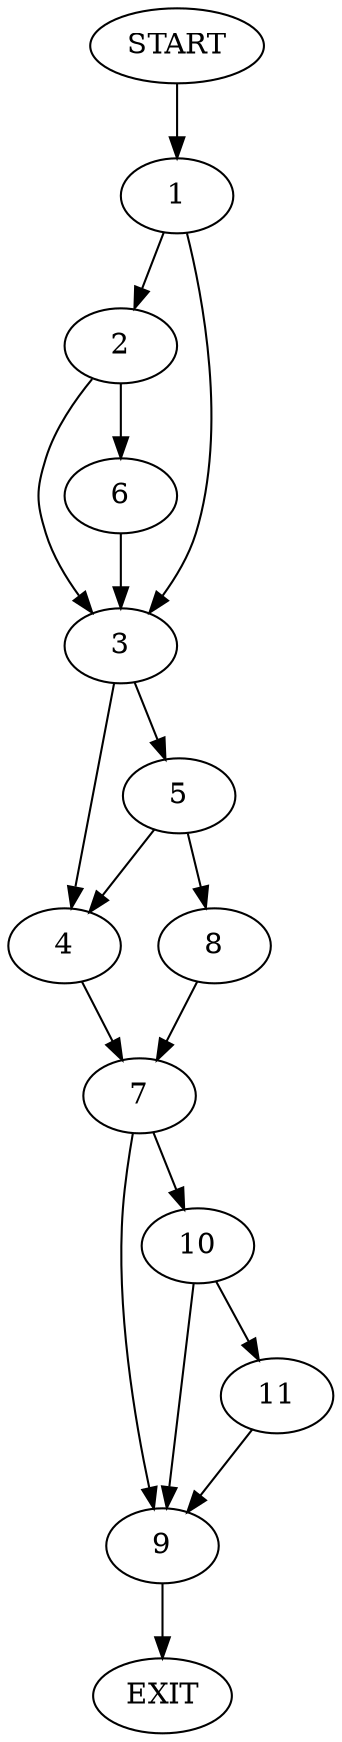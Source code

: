 digraph {
0 [label="START"]
12 [label="EXIT"]
0 -> 1
1 -> 2
1 -> 3
3 -> 4
3 -> 5
2 -> 3
2 -> 6
6 -> 3
4 -> 7
5 -> 4
5 -> 8
8 -> 7
7 -> 9
7 -> 10
10 -> 11
10 -> 9
9 -> 12
11 -> 9
}
